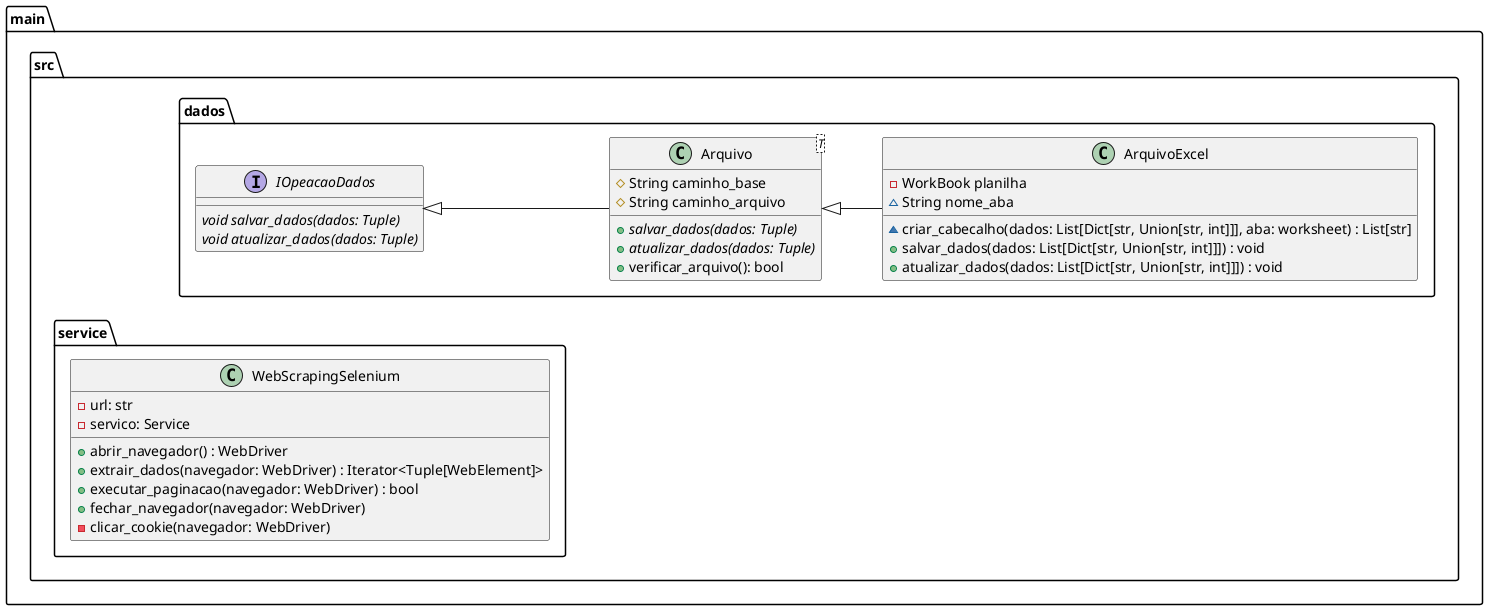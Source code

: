 @startuml

package main {
    left to right direction
    package src {
        package dados {
            interface IOpeacaoDados {
                void {abstract} salvar_dados(dados: Tuple)
                void {abstract} atualizar_dados(dados: Tuple)
            }
            class Arquivo<T> {
                # String caminho_base
                # String caminho_arquivo
                {abstract} +salvar_dados(dados: Tuple)
                {abstract} +atualizar_dados(dados: Tuple)
                +verificar_arquivo(): bool
            }
            class ArquivoExcel {
                - WorkBook planilha
                ~ String nome_aba 
                ~ criar_cabecalho(dados: List[Dict[str, Union[str, int]]], aba: worksheet) : List[str]
                + salvar_dados(dados: List[Dict[str, Union[str, int]]]) : void
                + atualizar_dados(dados: List[Dict[str, Union[str, int]]]) : void
            }
            IOpeacaoDados <|-- Arquivo 
            Arquivo <|-- ArquivoExcel

        }

        package service {
            class WebScrapingSelenium {
                - url: str
                - servico: Service
                + abrir_navegador() : WebDriver
                + extrair_dados(navegador: WebDriver) : Iterator<Tuple[WebElement]>
                + executar_paginacao(navegador: WebDriver) : bool
                + fechar_navegador(navegador: WebDriver)
                - clicar_cookie(navegador: WebDriver)
            }

        
        }
    }
}

@enduml
